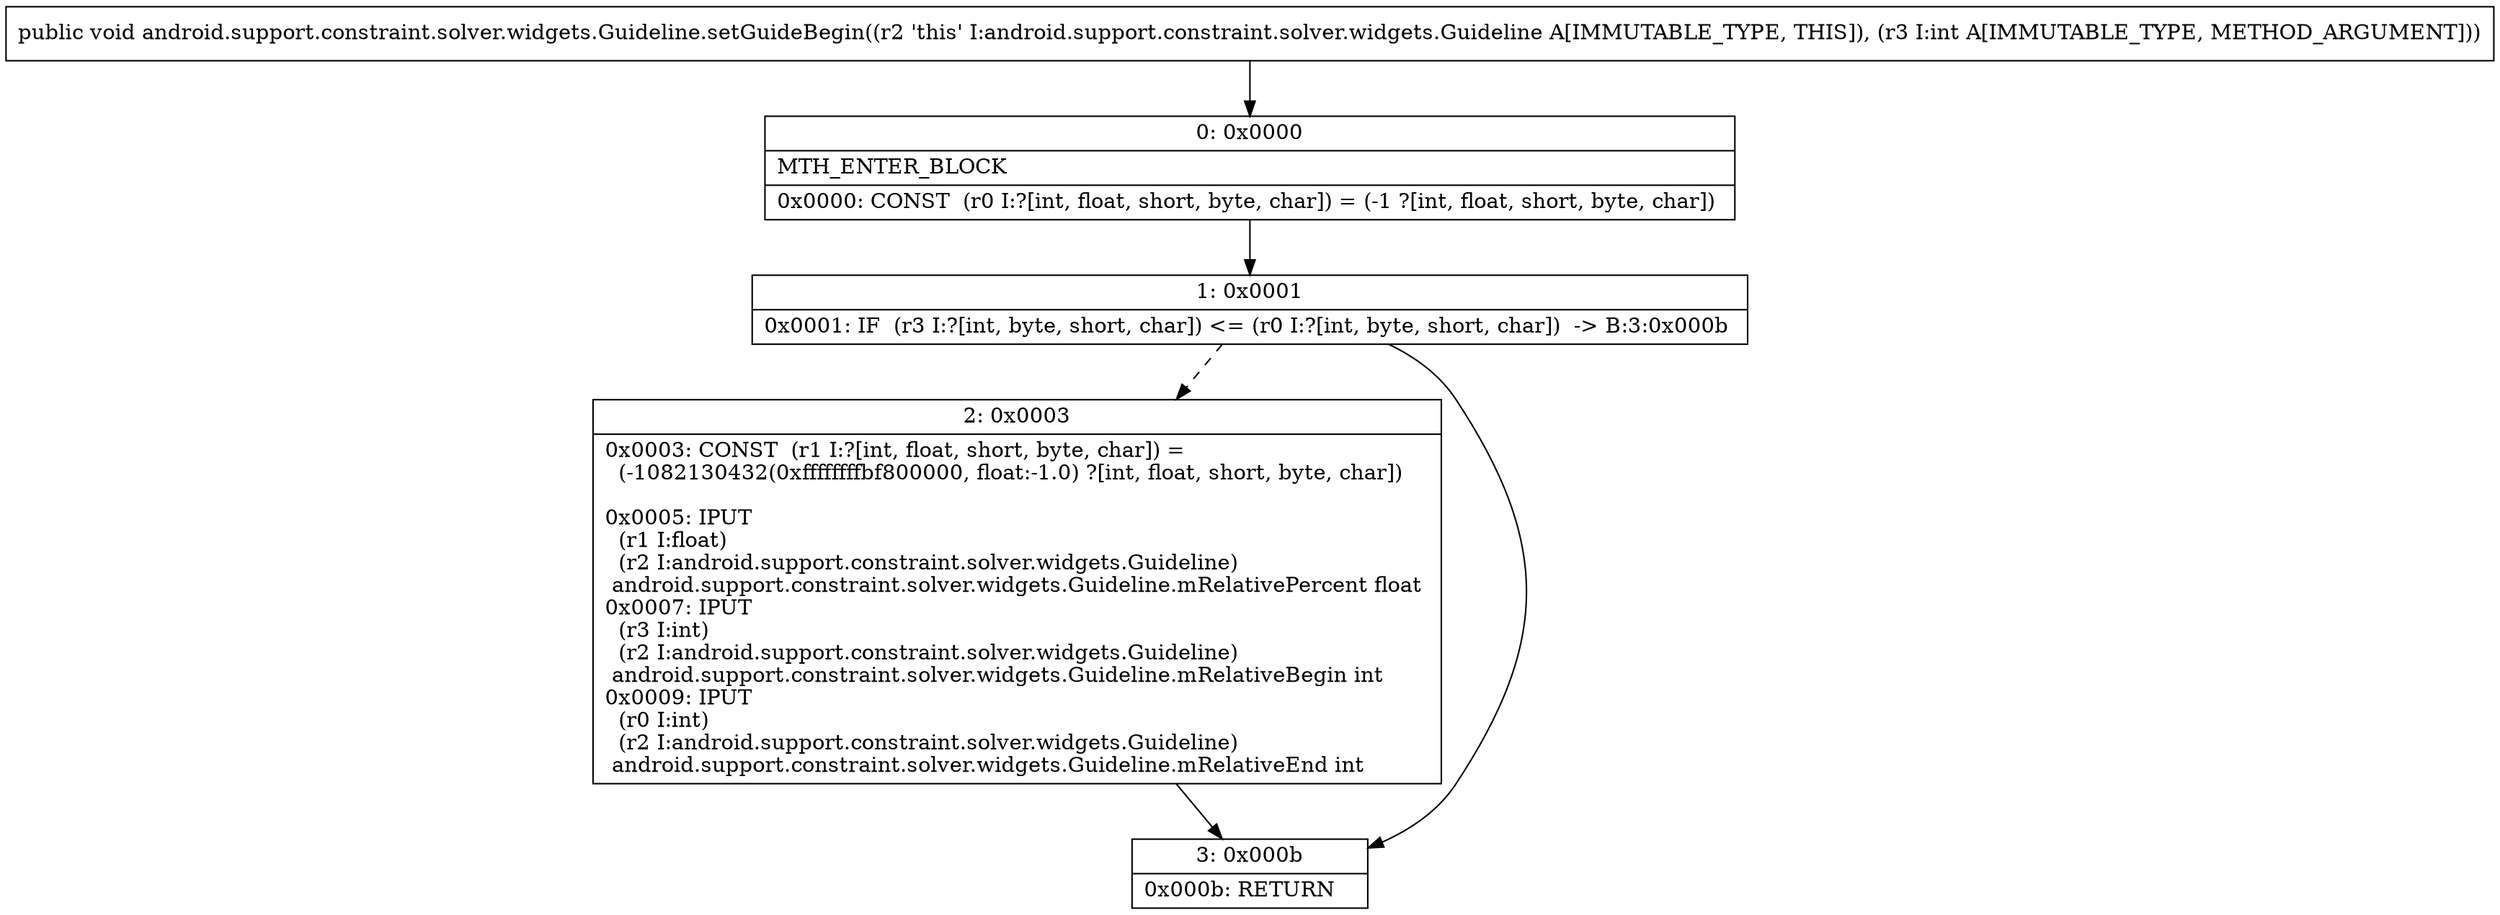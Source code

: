 digraph "CFG forandroid.support.constraint.solver.widgets.Guideline.setGuideBegin(I)V" {
Node_0 [shape=record,label="{0\:\ 0x0000|MTH_ENTER_BLOCK\l|0x0000: CONST  (r0 I:?[int, float, short, byte, char]) = (\-1 ?[int, float, short, byte, char]) \l}"];
Node_1 [shape=record,label="{1\:\ 0x0001|0x0001: IF  (r3 I:?[int, byte, short, char]) \<= (r0 I:?[int, byte, short, char])  \-\> B:3:0x000b \l}"];
Node_2 [shape=record,label="{2\:\ 0x0003|0x0003: CONST  (r1 I:?[int, float, short, byte, char]) = \l  (\-1082130432(0xffffffffbf800000, float:\-1.0) ?[int, float, short, byte, char])\l \l0x0005: IPUT  \l  (r1 I:float)\l  (r2 I:android.support.constraint.solver.widgets.Guideline)\l android.support.constraint.solver.widgets.Guideline.mRelativePercent float \l0x0007: IPUT  \l  (r3 I:int)\l  (r2 I:android.support.constraint.solver.widgets.Guideline)\l android.support.constraint.solver.widgets.Guideline.mRelativeBegin int \l0x0009: IPUT  \l  (r0 I:int)\l  (r2 I:android.support.constraint.solver.widgets.Guideline)\l android.support.constraint.solver.widgets.Guideline.mRelativeEnd int \l}"];
Node_3 [shape=record,label="{3\:\ 0x000b|0x000b: RETURN   \l}"];
MethodNode[shape=record,label="{public void android.support.constraint.solver.widgets.Guideline.setGuideBegin((r2 'this' I:android.support.constraint.solver.widgets.Guideline A[IMMUTABLE_TYPE, THIS]), (r3 I:int A[IMMUTABLE_TYPE, METHOD_ARGUMENT])) }"];
MethodNode -> Node_0;
Node_0 -> Node_1;
Node_1 -> Node_2[style=dashed];
Node_1 -> Node_3;
Node_2 -> Node_3;
}

